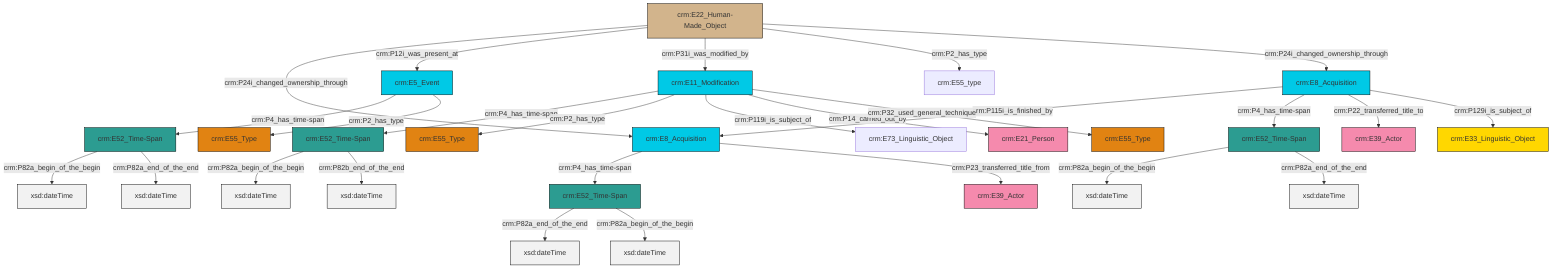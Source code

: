 graph TD
classDef Literal fill:#f2f2f2,stroke:#000000;
classDef CRM_Entity fill:#FFFFFF,stroke:#000000;
classDef Temporal_Entity fill:#00C9E6, stroke:#000000;
classDef Type fill:#E18312, stroke:#000000;
classDef Time-Span fill:#2C9C91, stroke:#000000;
classDef Appellation fill:#FFEB7F, stroke:#000000;
classDef Place fill:#008836, stroke:#000000;
classDef Persistent_Item fill:#B266B2, stroke:#000000;
classDef Conceptual_Object fill:#FFD700, stroke:#000000;
classDef Physical_Thing fill:#D2B48C, stroke:#000000;
classDef Actor fill:#f58aad, stroke:#000000;
classDef PC_Classes fill:#4ce600, stroke:#000000;
classDef Multi fill:#cccccc,stroke:#000000;

0["crm:E11_Modification"]:::Temporal_Entity -->|crm:P4_has_time-span| 1["crm:E52_Time-Span"]:::Time-Span
0["crm:E11_Modification"]:::Temporal_Entity -->|crm:P2_has_type| 2["crm:E55_Type"]:::Type
6["crm:E8_Acquisition"]:::Temporal_Entity -->|crm:P115i_is_finished_by| 7["crm:E8_Acquisition"]:::Temporal_Entity
4["crm:E52_Time-Span"]:::Time-Span -->|crm:P82a_begin_of_the_begin| 8[xsd:dateTime]:::Literal
9["crm:E52_Time-Span"]:::Time-Span -->|crm:P82a_end_of_the_end| 10[xsd:dateTime]:::Literal
0["crm:E11_Modification"]:::Temporal_Entity -->|crm:P119i_is_subject_of| 11["crm:E73_Linguistic_Object"]:::Default
0["crm:E11_Modification"]:::Temporal_Entity -->|crm:P14_carried_out_by| 17["crm:E21_Person"]:::Actor
20["crm:E5_Event"]:::Temporal_Entity -->|crm:P4_has_time-span| 18["crm:E52_Time-Span"]:::Time-Span
1["crm:E52_Time-Span"]:::Time-Span -->|crm:P82a_begin_of_the_begin| 24[xsd:dateTime]:::Literal
7["crm:E8_Acquisition"]:::Temporal_Entity -->|crm:P4_has_time-span| 9["crm:E52_Time-Span"]:::Time-Span
6["crm:E8_Acquisition"]:::Temporal_Entity -->|crm:P4_has_time-span| 4["crm:E52_Time-Span"]:::Time-Span
18["crm:E52_Time-Span"]:::Time-Span -->|crm:P82a_begin_of_the_begin| 26[xsd:dateTime]:::Literal
9["crm:E52_Time-Span"]:::Time-Span -->|crm:P82a_begin_of_the_begin| 27[xsd:dateTime]:::Literal
7["crm:E8_Acquisition"]:::Temporal_Entity -->|crm:P23_transferred_title_from| 15["crm:E39_Actor"]:::Actor
4["crm:E52_Time-Span"]:::Time-Span -->|crm:P82a_end_of_the_end| 30[xsd:dateTime]:::Literal
31["crm:E22_Human-Made_Object"]:::Physical_Thing -->|crm:P24i_changed_ownership_through| 7["crm:E8_Acquisition"]:::Temporal_Entity
20["crm:E5_Event"]:::Temporal_Entity -->|crm:P2_has_type| 33["crm:E55_Type"]:::Type
0["crm:E11_Modification"]:::Temporal_Entity -->|crm:P32_used_general_technique| 21["crm:E55_Type"]:::Type
6["crm:E8_Acquisition"]:::Temporal_Entity -->|crm:P22_transferred_title_to| 34["crm:E39_Actor"]:::Actor
31["crm:E22_Human-Made_Object"]:::Physical_Thing -->|crm:P12i_was_present_at| 20["crm:E5_Event"]:::Temporal_Entity
18["crm:E52_Time-Span"]:::Time-Span -->|crm:P82a_end_of_the_end| 37[xsd:dateTime]:::Literal
6["crm:E8_Acquisition"]:::Temporal_Entity -->|crm:P129i_is_subject_of| 28["crm:E33_Linguistic_Object"]:::Conceptual_Object
31["crm:E22_Human-Made_Object"]:::Physical_Thing -->|crm:P31i_was_modified_by| 0["crm:E11_Modification"]:::Temporal_Entity
31["crm:E22_Human-Made_Object"]:::Physical_Thing -->|crm:P2_has_type| 40["crm:E55_type"]:::Default
31["crm:E22_Human-Made_Object"]:::Physical_Thing -->|crm:P24i_changed_ownership_through| 6["crm:E8_Acquisition"]:::Temporal_Entity
1["crm:E52_Time-Span"]:::Time-Span -->|crm:P82b_end_of_the_end| 42[xsd:dateTime]:::Literal